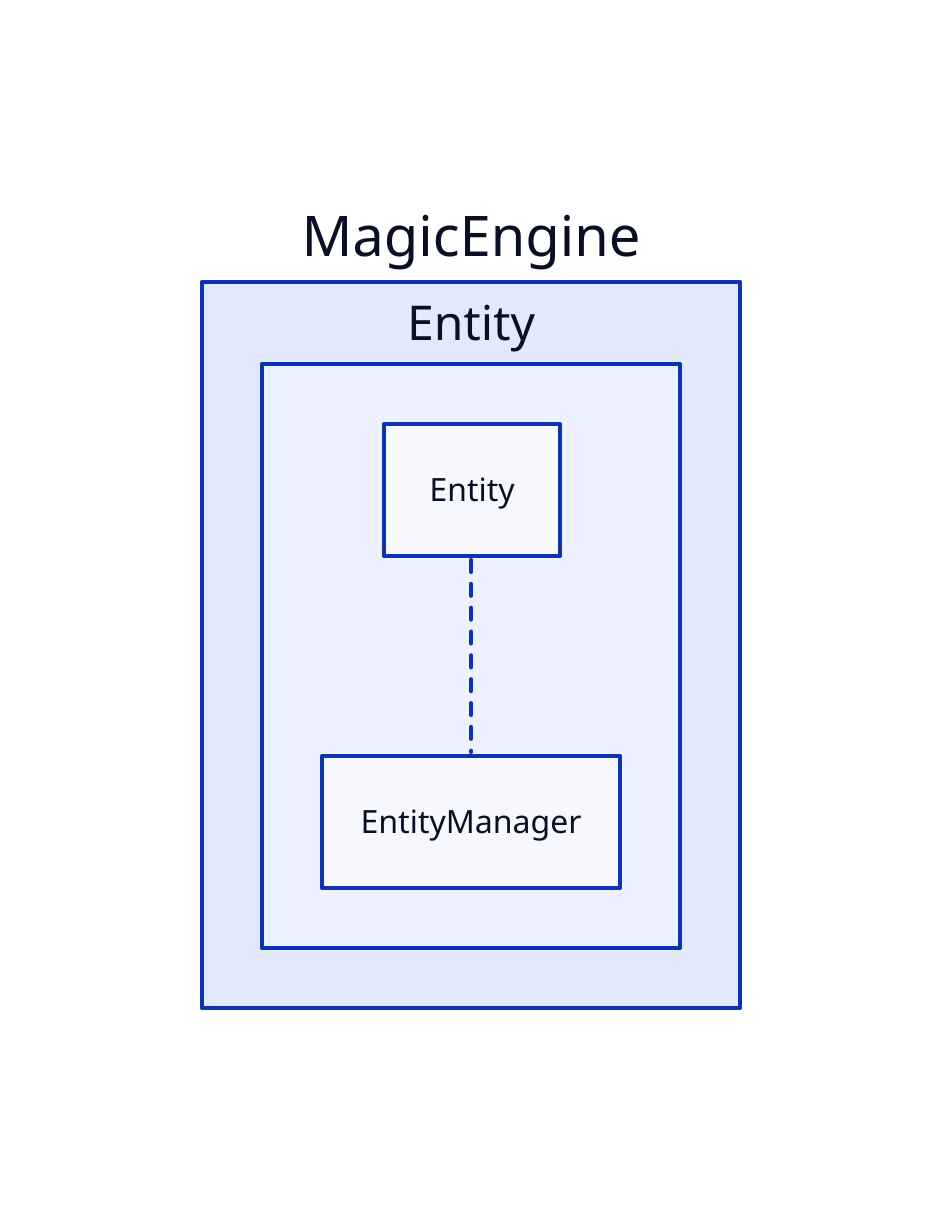 # Nodes :
MagicEngine: {
    Entity: {
        Entity: Entity
    }
}

# Links :
MagicEngine.Entity.Entity -- MagicEngine.Entity.EntityManager: {style.stroke-dash: 3}

